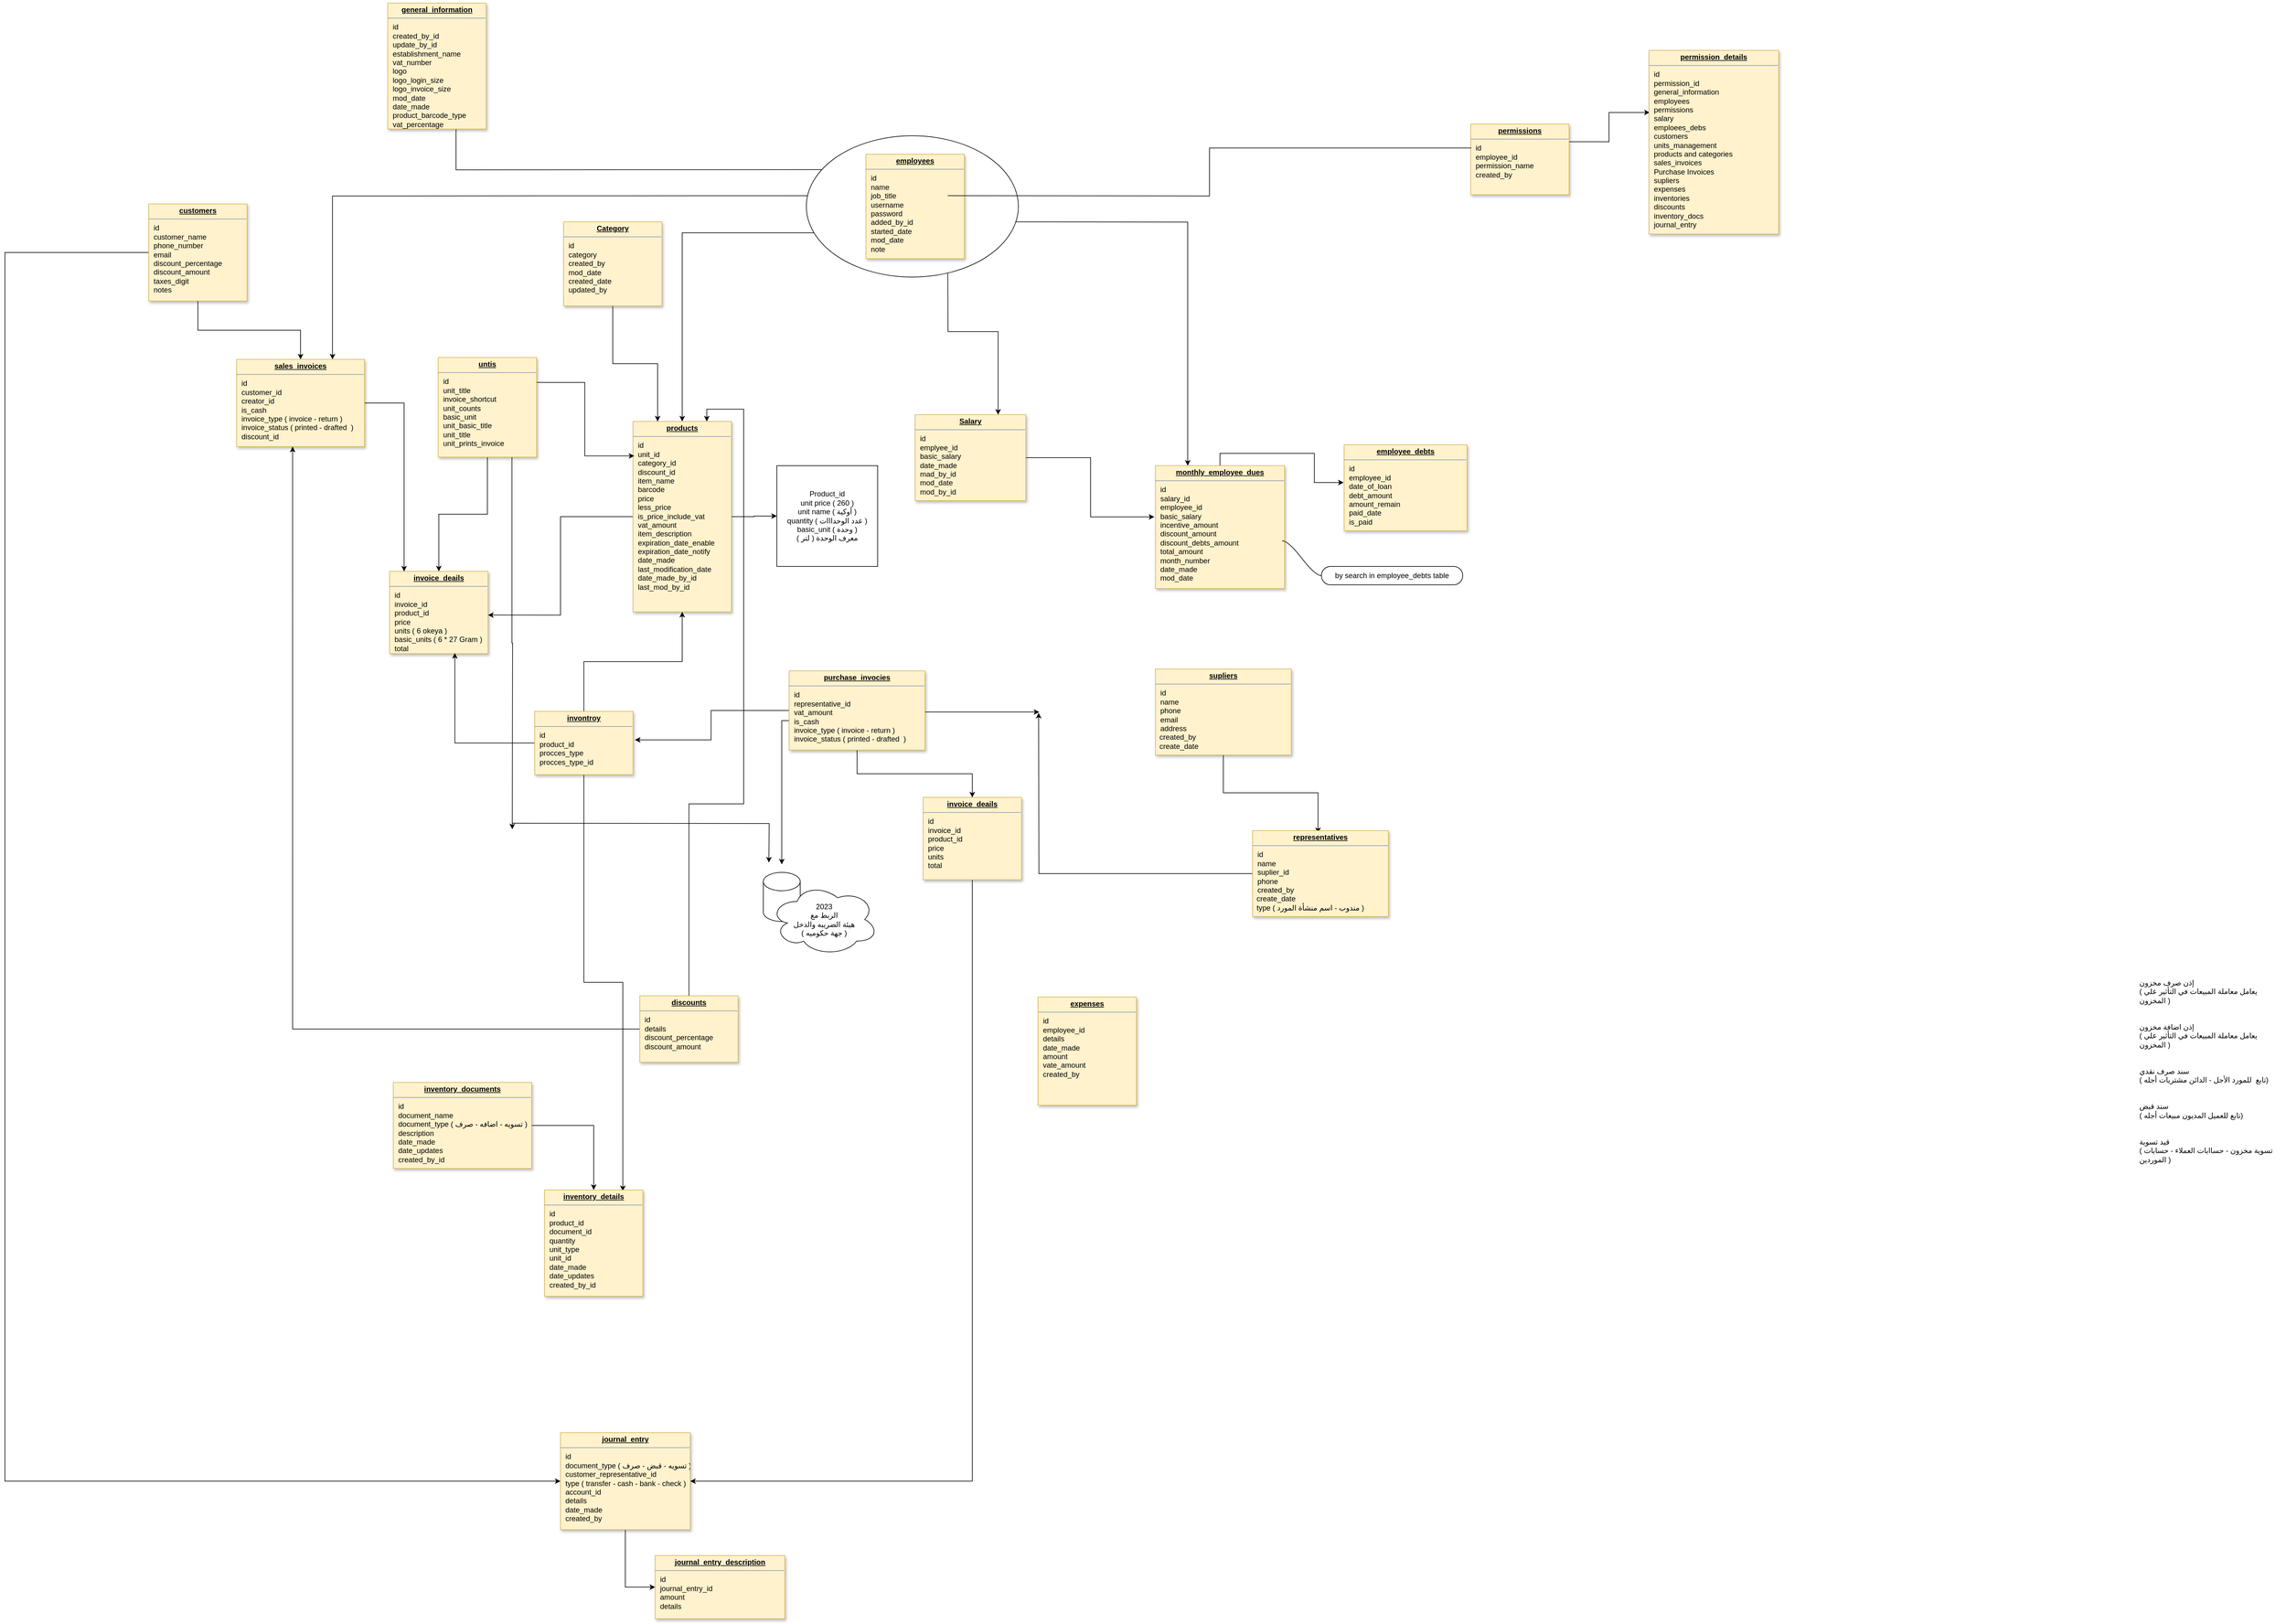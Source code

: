 <mxfile version="16.1.2" type="device"><diagram name="Page-1" id="efa7a0a1-bf9b-a30e-e6df-94a7791c09e9"><mxGraphModel dx="1239" dy="1432" grid="0" gridSize="10" guides="1" tooltips="1" connect="1" arrows="1" fold="1" page="1" pageScale="1" pageWidth="826" pageHeight="1169" background="none" math="0" shadow="0"><root><mxCell id="0"/><mxCell id="1" parent="0"/><mxCell id="g5DZDyLMwVJiJ7S4zYpA-35" style="edgeStyle=orthogonalEdgeStyle;rounded=0;orthogonalLoop=1;jettySize=auto;html=1;entryX=1;entryY=0.531;entryDx=0;entryDy=0;entryPerimeter=0;" parent="1" source="25" target="g5DZDyLMwVJiJ7S4zYpA-30" edge="1"><mxGeometry relative="1" as="geometry"/></mxCell><mxCell id="agM1U8THmsUsOF_uIz8L-26" style="edgeStyle=orthogonalEdgeStyle;rounded=0;orthogonalLoop=1;jettySize=auto;html=1;entryX=0;entryY=0.5;entryDx=0;entryDy=0;" parent="1" source="25" target="agM1U8THmsUsOF_uIz8L-25" edge="1"><mxGeometry relative="1" as="geometry"/></mxCell><mxCell id="25" value="&lt;p style=&quot;margin: 0px ; margin-top: 4px ; text-align: center ; text-decoration: underline&quot;&gt;&lt;strong&gt;products&lt;/strong&gt;&lt;/p&gt;&lt;hr&gt;&lt;p style=&quot;margin: 0px ; margin-left: 8px&quot;&gt;id&lt;/p&gt;&lt;p style=&quot;margin: 0px ; margin-left: 8px&quot;&gt;unit_id&lt;/p&gt;&lt;p style=&quot;margin: 0px ; margin-left: 8px&quot;&gt;category_id&lt;/p&gt;&lt;p style=&quot;margin: 0px ; margin-left: 8px&quot;&gt;discount_id&lt;/p&gt;&lt;p style=&quot;margin: 0px ; margin-left: 8px&quot;&gt;item_name&lt;/p&gt;&lt;p style=&quot;margin: 0px ; margin-left: 8px&quot;&gt;barcode&lt;/p&gt;&lt;p style=&quot;margin: 0px ; margin-left: 8px&quot;&gt;price&lt;/p&gt;&lt;p style=&quot;margin: 0px ; margin-left: 8px&quot;&gt;less_price&lt;/p&gt;&lt;p style=&quot;margin: 0px ; margin-left: 8px&quot;&gt;is_price_include_vat&lt;/p&gt;&lt;p style=&quot;margin: 0px ; margin-left: 8px&quot;&gt;vat_amount&lt;br&gt;&lt;/p&gt;&lt;p style=&quot;margin: 0px ; margin-left: 8px&quot;&gt;item_description&lt;/p&gt;&lt;p style=&quot;margin: 0px ; margin-left: 8px&quot;&gt;expiration_date_enable&lt;/p&gt;&lt;p style=&quot;margin: 0px ; margin-left: 8px&quot;&gt;expiration_date_notify&lt;/p&gt;&lt;p style=&quot;margin: 0px ; margin-left: 8px&quot;&gt;date_made&lt;/p&gt;&lt;p style=&quot;margin: 0px ; margin-left: 8px&quot;&gt;last_modification_date&lt;/p&gt;&lt;p style=&quot;margin: 0px ; margin-left: 8px&quot;&gt;date_made_by_id&lt;/p&gt;&lt;p style=&quot;margin: 0px ; margin-left: 8px&quot;&gt;last_mod_by_id&lt;/p&gt;" style="verticalAlign=top;align=left;overflow=fill;fontSize=12;fontFamily=Helvetica;html=1;strokeColor=#d6b656;shadow=1;fillColor=#fff2cc;" parent="1" vertex="1"><mxGeometry x="266" y="-5" width="160" height="310" as="geometry"/></mxCell><mxCell id="dAsor1EZ-jrBudJZbe3y-118" style="edgeStyle=orthogonalEdgeStyle;rounded=0;orthogonalLoop=1;jettySize=auto;html=1;exitX=1;exitY=0.5;exitDx=0;exitDy=0;entryX=0.25;entryY=0;entryDx=0;entryDy=0;" parent="1" target="LsxuieeftCPjgipUV3tv-124" edge="1"><mxGeometry relative="1" as="geometry"><mxPoint x="778" y="-330" as="sourcePoint"/></mxGeometry></mxCell><mxCell id="dAsor1EZ-jrBudJZbe3y-119" style="edgeStyle=orthogonalEdgeStyle;rounded=0;orthogonalLoop=1;jettySize=auto;html=1;exitX=1;exitY=0.75;exitDx=0;exitDy=0;entryX=0.75;entryY=0;entryDx=0;entryDy=0;" parent="1" target="LsxuieeftCPjgipUV3tv-123" edge="1"><mxGeometry relative="1" as="geometry"><mxPoint x="778" y="-287.5" as="sourcePoint"/></mxGeometry></mxCell><mxCell id="dAsor1EZ-jrBudJZbe3y-126" style="edgeStyle=orthogonalEdgeStyle;rounded=0;orthogonalLoop=1;jettySize=auto;html=1;exitX=1;exitY=0.25;exitDx=0;exitDy=0;entryX=0.006;entryY=0.338;entryDx=0;entryDy=0;entryPerimeter=0;startArrow=none;" parent="1" source="9G_WVA3SEdWbTQY2DzZh-62" target="dAsor1EZ-jrBudJZbe3y-125" edge="1"><mxGeometry relative="1" as="geometry"><mxPoint x="778" y="-372.5" as="sourcePoint"/></mxGeometry></mxCell><mxCell id="dAsor1EZ-jrBudJZbe3y-127" style="edgeStyle=orthogonalEdgeStyle;rounded=0;orthogonalLoop=1;jettySize=auto;html=1;exitX=0;exitY=0.547;exitDx=0;exitDy=0;entryX=0.5;entryY=0;entryDx=0;entryDy=0;exitPerimeter=0;" parent="1" target="25" edge="1"><mxGeometry relative="1" as="geometry"><Array as="points"><mxPoint x="618" y="-312"/><mxPoint x="346" y="-312"/></Array><mxPoint x="618" y="-322.01" as="sourcePoint"/></mxGeometry></mxCell><mxCell id="g5DZDyLMwVJiJ7S4zYpA-32" style="edgeStyle=orthogonalEdgeStyle;rounded=0;orthogonalLoop=1;jettySize=auto;html=1;exitX=0.25;exitY=0;exitDx=0;exitDy=0;entryX=0.694;entryY=0.397;entryDx=0;entryDy=0;entryPerimeter=0;" parent="1" target="g5DZDyLMwVJiJ7S4zYpA-31" edge="1"><mxGeometry relative="1" as="geometry"><mxPoint x="658" y="-415" as="sourcePoint"/></mxGeometry></mxCell><mxCell id="g5DZDyLMwVJiJ7S4zYpA-41" style="edgeStyle=orthogonalEdgeStyle;rounded=0;orthogonalLoop=1;jettySize=auto;html=1;exitX=0;exitY=0.25;exitDx=0;exitDy=0;entryX=0.75;entryY=0;entryDx=0;entryDy=0;" parent="1" target="g5DZDyLMwVJiJ7S4zYpA-37" edge="1"><mxGeometry relative="1" as="geometry"><mxPoint x="-260.667" y="-91" as="targetPoint"/><mxPoint x="618" y="-372.5" as="sourcePoint"/></mxGeometry></mxCell><mxCell id="dAsor1EZ-jrBudJZbe3y-117" style="edgeStyle=orthogonalEdgeStyle;rounded=0;orthogonalLoop=1;jettySize=auto;html=1;entryX=-0.009;entryY=0.417;entryDx=0;entryDy=0;entryPerimeter=0;" parent="1" source="LsxuieeftCPjgipUV3tv-123" target="LsxuieeftCPjgipUV3tv-124" edge="1"><mxGeometry relative="1" as="geometry"/></mxCell><mxCell id="LsxuieeftCPjgipUV3tv-123" value="&lt;p style=&quot;margin: 0px ; margin-top: 4px ; text-align: center ; text-decoration: underline&quot;&gt;&lt;b&gt;Salary&lt;/b&gt;&lt;/p&gt;&lt;hr&gt;&lt;p style=&quot;margin: 0px ; margin-left: 8px&quot;&gt;id&lt;/p&gt;&lt;p style=&quot;margin: 0px ; margin-left: 8px&quot;&gt;emplyee_id&lt;/p&gt;&lt;p style=&quot;margin: 0px 0px 0px 8px&quot;&gt;basic_salary&lt;/p&gt;&lt;p style=&quot;margin: 0px 0px 0px 8px&quot;&gt;date_made&lt;/p&gt;&lt;p style=&quot;margin: 0px 0px 0px 8px&quot;&gt;mad_by_id&lt;/p&gt;&lt;p style=&quot;margin: 0px 0px 0px 8px&quot;&gt;mod_date&lt;/p&gt;&lt;p style=&quot;margin: 0px 0px 0px 8px&quot;&gt;mod_by_id&lt;/p&gt;" style="verticalAlign=top;align=left;overflow=fill;fontSize=12;fontFamily=Helvetica;html=1;strokeColor=#d6b656;shadow=1;fillColor=#fff2cc;" parent="1" vertex="1"><mxGeometry x="725" y="-16" width="180" height="140" as="geometry"/></mxCell><mxCell id="dAsor1EZ-jrBudJZbe3y-120" style="edgeStyle=orthogonalEdgeStyle;rounded=0;orthogonalLoop=1;jettySize=auto;html=1;exitX=0.5;exitY=0;exitDx=0;exitDy=0;entryX=-0.004;entryY=0.439;entryDx=0;entryDy=0;entryPerimeter=0;" parent="1" source="LsxuieeftCPjgipUV3tv-124" target="dAsor1EZ-jrBudJZbe3y-105" edge="1"><mxGeometry relative="1" as="geometry"/></mxCell><mxCell id="LsxuieeftCPjgipUV3tv-124" value="&lt;p style=&quot;margin: 0px ; margin-top: 4px ; text-align: center ; text-decoration: underline&quot;&gt;&lt;b&gt;monthly_employee_dues&lt;/b&gt;&lt;/p&gt;&lt;hr&gt;&lt;p style=&quot;margin: 0px ; margin-left: 8px&quot;&gt;id&lt;/p&gt;&lt;p style=&quot;margin: 0px ; margin-left: 8px&quot;&gt;salary_id&lt;/p&gt;&lt;p style=&quot;margin: 0px ; margin-left: 8px&quot;&gt;employee_id&lt;/p&gt;&lt;p style=&quot;margin: 0px ; margin-left: 8px&quot;&gt;basic_salary&lt;/p&gt;&lt;p style=&quot;margin: 0px ; margin-left: 8px&quot;&gt;incentive_amount&lt;/p&gt;&lt;p style=&quot;margin: 0px ; margin-left: 8px&quot;&gt;discount_amount&lt;span&gt;&#9;&lt;/span&gt;&lt;/p&gt;&lt;p style=&quot;margin: 0px ; margin-left: 8px&quot;&gt;&lt;span&gt;discount_debts_amount&lt;/span&gt;&lt;br&gt;&lt;/p&gt;&lt;p style=&quot;margin: 0px ; margin-left: 8px&quot;&gt;total_amount&lt;br&gt;&lt;/p&gt;&lt;p style=&quot;margin: 0px ; margin-left: 8px&quot;&gt;month_number&lt;br&gt;&lt;/p&gt;&lt;p style=&quot;margin: 0px ; margin-left: 8px&quot;&gt;&lt;span&gt;date_made&lt;/span&gt;&lt;br&gt;&lt;/p&gt;&lt;p style=&quot;margin: 0px ; margin-left: 8px&quot;&gt;mod_date&lt;/p&gt;" style="verticalAlign=top;align=left;overflow=fill;fontSize=12;fontFamily=Helvetica;html=1;strokeColor=#d6b656;shadow=1;fillColor=#fff2cc;" parent="1" vertex="1"><mxGeometry x="1116" y="67" width="210" height="200" as="geometry"/></mxCell><mxCell id="dAsor1EZ-jrBudJZbe3y-105" value="&lt;p style=&quot;margin: 0px ; margin-top: 4px ; text-align: center ; text-decoration: underline&quot;&gt;&lt;b&gt;employee_debts&lt;/b&gt;&lt;/p&gt;&lt;hr&gt;&lt;p style=&quot;margin: 0px ; margin-left: 8px&quot;&gt;id&lt;/p&gt;&lt;p style=&quot;margin: 0px ; margin-left: 8px&quot;&gt;employee_id&lt;/p&gt;&lt;p style=&quot;margin: 0px ; margin-left: 8px&quot;&gt;&lt;span&gt;date_of_loan&lt;/span&gt;&lt;br&gt;&lt;/p&gt;&lt;p style=&quot;margin: 0px ; margin-left: 8px&quot;&gt;debt_amount&lt;/p&gt;&lt;p style=&quot;margin: 0px ; margin-left: 8px&quot;&gt;amount_remain&lt;/p&gt;&lt;p style=&quot;margin: 0px ; margin-left: 8px&quot;&gt;paid_date&lt;/p&gt;&lt;p style=&quot;margin: 0px ; margin-left: 8px&quot;&gt;is_paid&lt;/p&gt;" style="verticalAlign=top;align=left;overflow=fill;fontSize=12;fontFamily=Helvetica;html=1;strokeColor=#d6b656;shadow=1;fillColor=#fff2cc;" parent="1" vertex="1"><mxGeometry x="1423" y="33" width="200" height="140" as="geometry"/></mxCell><mxCell id="dAsor1EZ-jrBudJZbe3y-113" value="by search in employee_debts table" style="whiteSpace=wrap;html=1;rounded=1;arcSize=50;align=center;verticalAlign=middle;strokeWidth=1;autosize=1;spacing=4;treeFolding=1;treeMoving=1;newEdgeStyle={&quot;edgeStyle&quot;:&quot;entityRelationEdgeStyle&quot;,&quot;startArrow&quot;:&quot;none&quot;,&quot;endArrow&quot;:&quot;none&quot;,&quot;segment&quot;:10,&quot;curved&quot;:1};" parent="1" vertex="1"><mxGeometry x="1386" y="231" width="230" height="30" as="geometry"/></mxCell><mxCell id="dAsor1EZ-jrBudJZbe3y-114" value="" style="edgeStyle=entityRelationEdgeStyle;startArrow=none;endArrow=none;segment=10;curved=1;rounded=0;exitX=0.981;exitY=0.611;exitDx=0;exitDy=0;exitPerimeter=0;" parent="1" source="LsxuieeftCPjgipUV3tv-124" target="dAsor1EZ-jrBudJZbe3y-113" edge="1"><mxGeometry relative="1" as="geometry"><mxPoint x="1173" y="223" as="sourcePoint"/></mxGeometry></mxCell><mxCell id="dAsor1EZ-jrBudJZbe3y-125" value="&lt;p style=&quot;margin: 0px ; margin-top: 4px ; text-align: center ; text-decoration: underline&quot;&gt;&lt;b&gt;permission_details&lt;/b&gt;&lt;/p&gt;&lt;hr&gt;&lt;p style=&quot;margin: 0px ; margin-left: 8px&quot;&gt;id&lt;/p&gt;&lt;p style=&quot;margin: 0px ; margin-left: 8px&quot;&gt;permission_id&lt;/p&gt;&lt;p style=&quot;margin: 0px ; margin-left: 8px&quot;&gt;general_information&lt;/p&gt;&lt;p style=&quot;margin: 0px ; margin-left: 8px&quot;&gt;employees&lt;/p&gt;&lt;p style=&quot;margin: 0px ; margin-left: 8px&quot;&gt;permissions&lt;/p&gt;&lt;p style=&quot;margin: 0px ; margin-left: 8px&quot;&gt;salary&lt;/p&gt;&lt;p style=&quot;margin: 0px ; margin-left: 8px&quot;&gt;emploees_debs&lt;/p&gt;&lt;p style=&quot;margin: 0px ; margin-left: 8px&quot;&gt;customers&lt;/p&gt;&lt;p style=&quot;margin: 0px ; margin-left: 8px&quot;&gt;units_management&lt;/p&gt;&lt;p style=&quot;margin: 0px ; margin-left: 8px&quot;&gt;products and categories&lt;/p&gt;&lt;p style=&quot;margin: 0px ; margin-left: 8px&quot;&gt;sales_invoices&lt;/p&gt;&lt;p style=&quot;margin: 0px ; margin-left: 8px&quot;&gt;Purchase Invoices&lt;/p&gt;&lt;p style=&quot;margin: 0px ; margin-left: 8px&quot;&gt;supliers&lt;/p&gt;&lt;p style=&quot;margin: 0px ; margin-left: 8px&quot;&gt;expenses&lt;/p&gt;&lt;p style=&quot;margin: 0px ; margin-left: 8px&quot;&gt;inventories&lt;/p&gt;&lt;p style=&quot;margin: 0px ; margin-left: 8px&quot;&gt;discounts&lt;/p&gt;&lt;p style=&quot;margin: 0px ; margin-left: 8px&quot;&gt;inventory_docs&lt;/p&gt;&lt;p style=&quot;margin: 0px ; margin-left: 8px&quot;&gt;journal_entry&lt;/p&gt;" style="verticalAlign=top;align=left;overflow=fill;fontSize=12;fontFamily=Helvetica;html=1;strokeColor=#d6b656;shadow=1;fillColor=#fff2cc;" parent="1" vertex="1"><mxGeometry x="1919" y="-609" width="211" height="299" as="geometry"/></mxCell><mxCell id="g5DZDyLMwVJiJ7S4zYpA-27" style="edgeStyle=orthogonalEdgeStyle;rounded=0;orthogonalLoop=1;jettySize=auto;html=1;exitX=1;exitY=0.25;exitDx=0;exitDy=0;entryX=0.013;entryY=0.181;entryDx=0;entryDy=0;entryPerimeter=0;" parent="1" source="g5DZDyLMwVJiJ7S4zYpA-26" target="25" edge="1"><mxGeometry relative="1" as="geometry"><mxPoint x="254" y="-16" as="targetPoint"/></mxGeometry></mxCell><mxCell id="g5DZDyLMwVJiJ7S4zYpA-34" style="edgeStyle=orthogonalEdgeStyle;rounded=0;orthogonalLoop=1;jettySize=auto;html=1;entryX=0.5;entryY=0;entryDx=0;entryDy=0;" parent="1" source="g5DZDyLMwVJiJ7S4zYpA-26" target="g5DZDyLMwVJiJ7S4zYpA-30" edge="1"><mxGeometry relative="1" as="geometry"/></mxCell><mxCell id="9G_WVA3SEdWbTQY2DzZh-36" style="edgeStyle=orthogonalEdgeStyle;rounded=0;orthogonalLoop=1;jettySize=auto;html=1;exitX=0.75;exitY=1;exitDx=0;exitDy=0;" parent="1" source="g5DZDyLMwVJiJ7S4zYpA-26" edge="1"><mxGeometry relative="1" as="geometry"><mxPoint x="69.471" y="658.824" as="targetPoint"/></mxGeometry></mxCell><mxCell id="g5DZDyLMwVJiJ7S4zYpA-26" value="&lt;p style=&quot;margin: 0px ; margin-top: 4px ; text-align: center ; text-decoration: underline&quot;&gt;&lt;b&gt;untis&lt;/b&gt;&lt;/p&gt;&lt;hr&gt;&lt;p style=&quot;margin: 0px ; margin-left: 8px&quot;&gt;id&lt;/p&gt;&lt;p style=&quot;margin: 0px ; margin-left: 8px&quot;&gt;unit_title&lt;/p&gt;&lt;p style=&quot;margin: 0px ; margin-left: 8px&quot;&gt;invoice_shortcut&lt;/p&gt;&lt;p style=&quot;margin: 0px ; margin-left: 8px&quot;&gt;unit_counts&lt;/p&gt;&lt;p style=&quot;margin: 0px ; margin-left: 8px&quot;&gt;basic_unit&lt;/p&gt;&lt;p style=&quot;margin: 0px ; margin-left: 8px&quot;&gt;unit_basic_title&lt;/p&gt;&lt;p style=&quot;margin: 0px ; margin-left: 8px&quot;&gt;unit_title&lt;/p&gt;&lt;p style=&quot;margin: 0px ; margin-left: 8px&quot;&gt;unit_prints_invoice&lt;/p&gt;" style="verticalAlign=top;align=left;overflow=fill;fontSize=12;fontFamily=Helvetica;html=1;strokeColor=#d6b656;shadow=1;fillColor=#fff2cc;" parent="1" vertex="1"><mxGeometry x="-51" y="-109" width="160" height="162" as="geometry"/></mxCell><mxCell id="g5DZDyLMwVJiJ7S4zYpA-38" style="edgeStyle=orthogonalEdgeStyle;rounded=0;orthogonalLoop=1;jettySize=auto;html=1;entryX=0.5;entryY=0;entryDx=0;entryDy=0;" parent="1" source="g5DZDyLMwVJiJ7S4zYpA-29" target="g5DZDyLMwVJiJ7S4zYpA-37" edge="1"><mxGeometry relative="1" as="geometry"/></mxCell><mxCell id="9G_WVA3SEdWbTQY2DzZh-56" style="edgeStyle=orthogonalEdgeStyle;rounded=0;orthogonalLoop=1;jettySize=auto;html=1;entryX=0;entryY=0.5;entryDx=0;entryDy=0;" parent="1" source="g5DZDyLMwVJiJ7S4zYpA-29" target="9G_WVA3SEdWbTQY2DzZh-54" edge="1"><mxGeometry relative="1" as="geometry"><mxPoint x="138" y="1722" as="targetPoint"/><Array as="points"><mxPoint x="-756" y="-280"/><mxPoint x="-756" y="1720"/></Array></mxGeometry></mxCell><mxCell id="g5DZDyLMwVJiJ7S4zYpA-29" value="&lt;p style=&quot;margin: 0px ; margin-top: 4px ; text-align: center ; text-decoration: underline&quot;&gt;&lt;strong&gt;customers&lt;/strong&gt;&lt;/p&gt;&lt;hr&gt;&lt;p style=&quot;margin: 0px ; margin-left: 8px&quot;&gt;id&lt;/p&gt;&lt;p style=&quot;margin: 0px ; margin-left: 8px&quot;&gt;customer_name&lt;/p&gt;&lt;p style=&quot;margin: 0px ; margin-left: 8px&quot;&gt;phone_number&lt;/p&gt;&lt;p style=&quot;margin: 0px ; margin-left: 8px&quot;&gt;email&lt;/p&gt;&lt;p style=&quot;margin: 0px ; margin-left: 8px&quot;&gt;discount_percentage&lt;/p&gt;&lt;p style=&quot;margin: 0px ; margin-left: 8px&quot;&gt;discount_amount&lt;/p&gt;&lt;p style=&quot;margin: 0px ; margin-left: 8px&quot;&gt;taxes_digit&lt;br&gt;&lt;/p&gt;&lt;p style=&quot;margin: 0px ; margin-left: 8px&quot;&gt;notes&lt;/p&gt;" style="verticalAlign=top;align=left;overflow=fill;fontSize=12;fontFamily=Helvetica;html=1;strokeColor=#d6b656;shadow=1;fillColor=#fff2cc;" parent="1" vertex="1"><mxGeometry x="-522" y="-359" width="160" height="158" as="geometry"/></mxCell><mxCell id="g5DZDyLMwVJiJ7S4zYpA-30" value="&lt;p style=&quot;margin: 0px ; margin-top: 4px ; text-align: center ; text-decoration: underline&quot;&gt;&lt;strong&gt;invoice_deails&lt;/strong&gt;&lt;/p&gt;&lt;hr&gt;&lt;p style=&quot;margin: 0px ; margin-left: 8px&quot;&gt;id&lt;/p&gt;&lt;p style=&quot;margin: 0px ; margin-left: 8px&quot;&gt;invoice_id&lt;/p&gt;&lt;p style=&quot;margin: 0px ; margin-left: 8px&quot;&gt;product_id&lt;br&gt;&lt;/p&gt;&lt;p style=&quot;margin: 0px 0px 0px 8px&quot;&gt;&lt;span&gt;price&lt;/span&gt;&lt;br&gt;&lt;/p&gt;&lt;p style=&quot;margin: 0px 0px 0px 8px&quot;&gt;units ( 6 okeya )&amp;nbsp;&lt;/p&gt;&lt;p style=&quot;margin: 0px 0px 0px 8px&quot;&gt;&lt;span&gt;basic_units ( 6 * 27 Gram )&lt;/span&gt;&lt;/p&gt;&lt;p style=&quot;margin: 0px 0px 0px 8px&quot;&gt;total&lt;/p&gt;&lt;p style=&quot;margin: 0px 0px 0px 8px&quot;&gt;&lt;br&gt;&lt;/p&gt;" style="verticalAlign=top;align=left;overflow=fill;fontSize=12;fontFamily=Helvetica;html=1;strokeColor=#d6b656;shadow=1;fillColor=#fff2cc;" parent="1" vertex="1"><mxGeometry x="-130" y="239" width="160" height="134" as="geometry"/></mxCell><mxCell id="g5DZDyLMwVJiJ7S4zYpA-31" value="&lt;p style=&quot;margin: 0px ; margin-top: 4px ; text-align: center ; text-decoration: underline&quot;&gt;&lt;b&gt;general_information&lt;/b&gt;&lt;/p&gt;&lt;hr&gt;&lt;p style=&quot;margin: 0px ; margin-left: 8px&quot;&gt;id&lt;/p&gt;&lt;p style=&quot;margin: 0px ; margin-left: 8px&quot;&gt;created_by_id&lt;/p&gt;&lt;p style=&quot;margin: 0px ; margin-left: 8px&quot;&gt;update_by_id&lt;/p&gt;&lt;p style=&quot;margin: 0px ; margin-left: 8px&quot;&gt;establishment_name&lt;/p&gt;&lt;p style=&quot;margin: 0px ; margin-left: 8px&quot;&gt;vat_number&lt;/p&gt;&lt;p style=&quot;margin: 0px ; margin-left: 8px&quot;&gt;logo&lt;/p&gt;&lt;p style=&quot;margin: 0px ; margin-left: 8px&quot;&gt;logo_login_size&lt;/p&gt;&lt;p style=&quot;margin: 0px ; margin-left: 8px&quot;&gt;logo_invoice_size&lt;/p&gt;&lt;p style=&quot;margin: 0px ; margin-left: 8px&quot;&gt;mod_date&lt;/p&gt;&lt;p style=&quot;margin: 0px ; margin-left: 8px&quot;&gt;date_made&lt;/p&gt;&lt;p style=&quot;margin: 0px 0px 0px 8px&quot;&gt;product_barcode_type&lt;/p&gt;&lt;p style=&quot;margin: 0px 0px 0px 8px&quot;&gt;vat_percentage&lt;/p&gt;" style="verticalAlign=top;align=left;overflow=fill;fontSize=12;fontFamily=Helvetica;html=1;strokeColor=#d6b656;shadow=1;fillColor=#fff2cc;" parent="1" vertex="1"><mxGeometry x="-133" y="-686" width="160" height="205" as="geometry"/></mxCell><mxCell id="g5DZDyLMwVJiJ7S4zYpA-39" style="edgeStyle=orthogonalEdgeStyle;rounded=0;orthogonalLoop=1;jettySize=auto;html=1;entryX=0.147;entryY=0.001;entryDx=0;entryDy=0;entryPerimeter=0;" parent="1" source="g5DZDyLMwVJiJ7S4zYpA-37" target="g5DZDyLMwVJiJ7S4zYpA-30" edge="1"><mxGeometry relative="1" as="geometry"/></mxCell><mxCell id="g5DZDyLMwVJiJ7S4zYpA-37" value="&lt;p style=&quot;margin: 0px ; margin-top: 4px ; text-align: center ; text-decoration: underline&quot;&gt;&lt;strong&gt;sales_invoices&lt;/strong&gt;&lt;/p&gt;&lt;hr&gt;&lt;p style=&quot;margin: 0px ; margin-left: 8px&quot;&gt;id&lt;/p&gt;&lt;p style=&quot;margin: 0px ; margin-left: 8px&quot;&gt;customer_id&lt;/p&gt;&lt;p style=&quot;margin: 0px ; margin-left: 8px&quot;&gt;creator_id&lt;/p&gt;&lt;p style=&quot;margin: 0px ; margin-left: 8px&quot;&gt;is_cash&lt;/p&gt;&lt;p style=&quot;margin: 0px ; margin-left: 8px&quot;&gt;invoice_type ( invoice - return )&lt;/p&gt;&lt;p style=&quot;margin: 0px ; margin-left: 8px&quot;&gt;invoice_status ( printed - drafted&amp;nbsp; )&lt;/p&gt;&lt;p style=&quot;margin: 0px ; margin-left: 8px&quot;&gt;discount_id&lt;/p&gt;&lt;p style=&quot;margin: 0px ; margin-left: 8px&quot;&gt;&lt;br&gt;&lt;/p&gt;" style="verticalAlign=top;align=left;overflow=fill;fontSize=12;fontFamily=Helvetica;html=1;strokeColor=#d6b656;shadow=1;fillColor=#fff2cc;" parent="1" vertex="1"><mxGeometry x="-379" y="-106" width="208" height="142" as="geometry"/></mxCell><mxCell id="g5DZDyLMwVJiJ7S4zYpA-45" style="edgeStyle=orthogonalEdgeStyle;rounded=0;orthogonalLoop=1;jettySize=auto;html=1;entryX=0.75;entryY=0;entryDx=0;entryDy=0;" parent="1" source="g5DZDyLMwVJiJ7S4zYpA-44" target="25" edge="1"><mxGeometry relative="1" as="geometry"/></mxCell><mxCell id="g5DZDyLMwVJiJ7S4zYpA-47" style="edgeStyle=orthogonalEdgeStyle;rounded=0;orthogonalLoop=1;jettySize=auto;html=1;entryX=0.438;entryY=1;entryDx=0;entryDy=0;entryPerimeter=0;" parent="1" source="g5DZDyLMwVJiJ7S4zYpA-44" target="g5DZDyLMwVJiJ7S4zYpA-37" edge="1"><mxGeometry relative="1" as="geometry"/></mxCell><mxCell id="g5DZDyLMwVJiJ7S4zYpA-44" value="&lt;p style=&quot;margin: 0px ; margin-top: 4px ; text-align: center ; text-decoration: underline&quot;&gt;&lt;b&gt;discounts&lt;/b&gt;&lt;/p&gt;&lt;hr&gt;&lt;p style=&quot;margin: 0px ; margin-left: 8px&quot;&gt;id&lt;/p&gt;&lt;p style=&quot;margin: 0px ; margin-left: 8px&quot;&gt;details&lt;/p&gt;&lt;p style=&quot;margin: 0px ; margin-left: 8px&quot;&gt;discount_percentage&lt;/p&gt;&lt;p style=&quot;margin: 0px ; margin-left: 8px&quot;&gt;discount_amount&lt;/p&gt;" style="verticalAlign=top;align=left;overflow=fill;fontSize=12;fontFamily=Helvetica;html=1;strokeColor=#d6b656;shadow=1;fillColor=#fff2cc;" parent="1" vertex="1"><mxGeometry x="277" y="930" width="160" height="108" as="geometry"/></mxCell><mxCell id="g5DZDyLMwVJiJ7S4zYpA-48" style="edgeStyle=orthogonalEdgeStyle;rounded=0;orthogonalLoop=1;jettySize=auto;html=1;exitX=0.5;exitY=0;exitDx=0;exitDy=0;entryX=0.5;entryY=1;entryDx=0;entryDy=0;" parent="1" source="g5DZDyLMwVJiJ7S4zYpA-46" edge="1" target="25"><mxGeometry relative="1" as="geometry"><mxPoint x="329" y="314" as="targetPoint"/></mxGeometry></mxCell><mxCell id="g5DZDyLMwVJiJ7S4zYpA-49" style="edgeStyle=orthogonalEdgeStyle;rounded=0;orthogonalLoop=1;jettySize=auto;html=1;exitX=0;exitY=0.5;exitDx=0;exitDy=0;entryX=0.663;entryY=0.993;entryDx=0;entryDy=0;entryPerimeter=0;" parent="1" source="g5DZDyLMwVJiJ7S4zYpA-46" target="g5DZDyLMwVJiJ7S4zYpA-30" edge="1"><mxGeometry relative="1" as="geometry"/></mxCell><mxCell id="9G_WVA3SEdWbTQY2DzZh-33" style="edgeStyle=orthogonalEdgeStyle;rounded=0;orthogonalLoop=1;jettySize=auto;html=1;" parent="1" edge="1"><mxGeometry relative="1" as="geometry"><mxPoint x="69" y="649" as="sourcePoint"/><mxPoint x="487" y="713" as="targetPoint"/></mxGeometry></mxCell><mxCell id="9G_WVA3SEdWbTQY2DzZh-53" style="edgeStyle=orthogonalEdgeStyle;rounded=0;orthogonalLoop=1;jettySize=auto;html=1;entryX=0.796;entryY=0.011;entryDx=0;entryDy=0;entryPerimeter=0;" parent="1" source="g5DZDyLMwVJiJ7S4zYpA-46" target="9G_WVA3SEdWbTQY2DzZh-51" edge="1"><mxGeometry relative="1" as="geometry"/></mxCell><mxCell id="g5DZDyLMwVJiJ7S4zYpA-46" value="&lt;p style=&quot;margin: 0px ; margin-top: 4px ; text-align: center ; text-decoration: underline&quot;&gt;&lt;strong&gt;invontroy&lt;/strong&gt;&lt;/p&gt;&lt;hr&gt;&lt;p style=&quot;margin: 0px ; margin-left: 8px&quot;&gt;id&lt;/p&gt;&lt;p style=&quot;margin: 0px ; margin-left: 8px&quot;&gt;product_id&lt;br&gt;&lt;/p&gt;&lt;p style=&quot;margin: 0px 0px 0px 8px&quot;&gt;procces_type&lt;/p&gt;&lt;p style=&quot;margin: 0px 0px 0px 8px&quot;&gt;procces_type_id&lt;/p&gt;" style="verticalAlign=top;align=left;overflow=fill;fontSize=12;fontFamily=Helvetica;html=1;strokeColor=#d6b656;shadow=1;fillColor=#fff2cc;" parent="1" vertex="1"><mxGeometry x="106" y="467" width="160" height="103" as="geometry"/></mxCell><mxCell id="g5DZDyLMwVJiJ7S4zYpA-51" style="edgeStyle=orthogonalEdgeStyle;rounded=0;orthogonalLoop=1;jettySize=auto;html=1;entryX=1.019;entryY=0.45;entryDx=0;entryDy=0;entryPerimeter=0;" parent="1" source="g5DZDyLMwVJiJ7S4zYpA-50" target="g5DZDyLMwVJiJ7S4zYpA-46" edge="1"><mxGeometry relative="1" as="geometry"/></mxCell><mxCell id="9G_WVA3SEdWbTQY2DzZh-34" style="edgeStyle=orthogonalEdgeStyle;rounded=0;orthogonalLoop=1;jettySize=auto;html=1;" parent="1" source="g5DZDyLMwVJiJ7S4zYpA-50" edge="1"><mxGeometry relative="1" as="geometry"><mxPoint x="508" y="716" as="targetPoint"/><Array as="points"><mxPoint x="508" y="482"/></Array></mxGeometry></mxCell><mxCell id="9G_WVA3SEdWbTQY2DzZh-40" style="edgeStyle=orthogonalEdgeStyle;rounded=0;orthogonalLoop=1;jettySize=auto;html=1;entryX=0.5;entryY=0;entryDx=0;entryDy=0;" parent="1" source="g5DZDyLMwVJiJ7S4zYpA-50" target="9G_WVA3SEdWbTQY2DzZh-39" edge="1"><mxGeometry relative="1" as="geometry"/></mxCell><mxCell id="9G_WVA3SEdWbTQY2DzZh-41" style="edgeStyle=orthogonalEdgeStyle;rounded=0;orthogonalLoop=1;jettySize=auto;html=1;" parent="1" source="g5DZDyLMwVJiJ7S4zYpA-50" edge="1"><mxGeometry relative="1" as="geometry"><mxPoint x="927" y="468" as="targetPoint"/><Array as="points"><mxPoint x="916" y="468"/><mxPoint x="916" y="468"/></Array></mxGeometry></mxCell><mxCell id="g5DZDyLMwVJiJ7S4zYpA-50" value="&lt;p style=&quot;margin: 0px ; margin-top: 4px ; text-align: center ; text-decoration: underline&quot;&gt;&lt;strong&gt;purchase_invocies&lt;/strong&gt;&lt;/p&gt;&lt;hr&gt;&lt;p style=&quot;margin: 0px ; margin-left: 8px&quot;&gt;id&lt;/p&gt;&lt;p style=&quot;margin: 0px ; margin-left: 8px&quot;&gt;representative_id&lt;/p&gt;&lt;p style=&quot;margin: 0px ; margin-left: 8px&quot;&gt;vat_amount&lt;/p&gt;&lt;p style=&quot;margin: 0px ; margin-left: 8px&quot;&gt;is_cash&lt;/p&gt;&lt;p style=&quot;margin: 0px 0px 0px 8px&quot;&gt;invoice_type ( invoice - return )&lt;/p&gt;&lt;p style=&quot;margin: 0px 0px 0px 8px&quot;&gt;invoice_status ( printed - drafted&amp;nbsp; )&lt;/p&gt;&lt;div&gt;&lt;br&gt;&lt;/div&gt;" style="verticalAlign=top;align=left;overflow=fill;fontSize=12;fontFamily=Helvetica;html=1;strokeColor=#d6b656;shadow=1;fillColor=#fff2cc;" parent="1" vertex="1"><mxGeometry x="520" y="401" width="221" height="129" as="geometry"/></mxCell><mxCell id="9G_WVA3SEdWbTQY2DzZh-26" style="edgeStyle=orthogonalEdgeStyle;rounded=0;orthogonalLoop=1;jettySize=auto;html=1;entryX=0.25;entryY=0;entryDx=0;entryDy=0;" parent="1" source="9G_WVA3SEdWbTQY2DzZh-25" target="25" edge="1"><mxGeometry relative="1" as="geometry"/></mxCell><mxCell id="9G_WVA3SEdWbTQY2DzZh-25" value="&lt;p style=&quot;margin: 0px ; margin-top: 4px ; text-align: center ; text-decoration: underline&quot;&gt;&lt;b&gt;Category&lt;/b&gt;&lt;/p&gt;&lt;hr&gt;&lt;p style=&quot;margin: 0px ; margin-left: 8px&quot;&gt;id&lt;/p&gt;&lt;p style=&quot;margin: 0px ; margin-left: 8px&quot;&gt;category&lt;/p&gt;&lt;p style=&quot;margin: 0px ; margin-left: 8px&quot;&gt;created_by&lt;/p&gt;&lt;p style=&quot;margin: 0px ; margin-left: 8px&quot;&gt;mod_date&lt;/p&gt;&lt;p style=&quot;margin: 0px ; margin-left: 8px&quot;&gt;created_date&lt;/p&gt;&lt;p style=&quot;margin: 0px ; margin-left: 8px&quot;&gt;updated_by&lt;br&gt;&lt;/p&gt;" style="verticalAlign=top;align=left;overflow=fill;fontSize=12;fontFamily=Helvetica;html=1;strokeColor=#d6b656;shadow=1;fillColor=#fff2cc;" parent="1" vertex="1"><mxGeometry x="153" y="-330" width="160" height="137" as="geometry"/></mxCell><mxCell id="9G_WVA3SEdWbTQY2DzZh-30" value="" style="shape=cylinder3;whiteSpace=wrap;html=1;boundedLbl=1;backgroundOutline=1;size=15;" parent="1" vertex="1"><mxGeometry x="478" y="729" width="60" height="80" as="geometry"/></mxCell><mxCell id="9G_WVA3SEdWbTQY2DzZh-31" value="2023&lt;br&gt;الربط مع&lt;br&gt;هيئة الضريبه والدخل&lt;br&gt;( جهة حكوميه )" style="ellipse;shape=cloud;whiteSpace=wrap;html=1;" parent="1" vertex="1"><mxGeometry x="489" y="747" width="176" height="117.33" as="geometry"/></mxCell><mxCell id="9G_WVA3SEdWbTQY2DzZh-55" style="edgeStyle=orthogonalEdgeStyle;rounded=0;orthogonalLoop=1;jettySize=auto;html=1;exitX=0.5;exitY=1;exitDx=0;exitDy=0;entryX=1;entryY=0.5;entryDx=0;entryDy=0;" parent="1" source="9G_WVA3SEdWbTQY2DzZh-39" target="9G_WVA3SEdWbTQY2DzZh-54" edge="1"><mxGeometry relative="1" as="geometry"/></mxCell><mxCell id="9G_WVA3SEdWbTQY2DzZh-39" value="&lt;p style=&quot;margin: 0px ; margin-top: 4px ; text-align: center ; text-decoration: underline&quot;&gt;&lt;strong&gt;invoice_deails&lt;/strong&gt;&lt;/p&gt;&lt;hr&gt;&lt;p style=&quot;margin: 0px ; margin-left: 8px&quot;&gt;id&lt;/p&gt;&lt;p style=&quot;margin: 0px ; margin-left: 8px&quot;&gt;invoice_id&lt;/p&gt;&lt;p style=&quot;margin: 0px ; margin-left: 8px&quot;&gt;product_id&lt;br&gt;&lt;/p&gt;&lt;p style=&quot;margin: 0px 0px 0px 8px&quot;&gt;&lt;span&gt;price&lt;/span&gt;&lt;br&gt;&lt;/p&gt;&lt;p style=&quot;margin: 0px 0px 0px 8px&quot;&gt;units&lt;/p&gt;&lt;p style=&quot;margin: 0px 0px 0px 8px&quot;&gt;total&lt;/p&gt;&lt;p style=&quot;margin: 0px 0px 0px 8px&quot;&gt;&lt;br&gt;&lt;/p&gt;" style="verticalAlign=top;align=left;overflow=fill;fontSize=12;fontFamily=Helvetica;html=1;strokeColor=#d6b656;shadow=1;fillColor=#fff2cc;" parent="1" vertex="1"><mxGeometry x="738" y="607" width="160" height="134" as="geometry"/></mxCell><mxCell id="9G_WVA3SEdWbTQY2DzZh-44" style="edgeStyle=orthogonalEdgeStyle;rounded=0;orthogonalLoop=1;jettySize=auto;html=1;entryX=0.482;entryY=0.029;entryDx=0;entryDy=0;entryPerimeter=0;" parent="1" source="9G_WVA3SEdWbTQY2DzZh-42" target="9G_WVA3SEdWbTQY2DzZh-45" edge="1"><mxGeometry relative="1" as="geometry"><mxPoint x="1226.5" y="653.333" as="targetPoint"/></mxGeometry></mxCell><mxCell id="9G_WVA3SEdWbTQY2DzZh-42" value="&lt;p style=&quot;margin: 0px ; margin-top: 4px ; text-align: center ; text-decoration: underline&quot;&gt;&lt;strong&gt;supliers&lt;/strong&gt;&lt;/p&gt;&lt;hr&gt;&lt;p style=&quot;margin: 0px ; margin-left: 8px&quot;&gt;id&lt;/p&gt;&lt;p style=&quot;margin: 0px ; margin-left: 8px&quot;&gt;name&lt;br&gt;&lt;/p&gt;&lt;p style=&quot;margin: 0px ; margin-left: 8px&quot;&gt;phone&lt;br&gt;&lt;/p&gt;&lt;p style=&quot;margin: 0px ; margin-left: 8px&quot;&gt;email&lt;/p&gt;&lt;p style=&quot;margin: 0px ; margin-left: 8px&quot;&gt;address&lt;/p&gt;&lt;div&gt;&amp;nbsp; created_by&lt;/div&gt;&lt;div&gt;&amp;nbsp; create_date&lt;/div&gt;" style="verticalAlign=top;align=left;overflow=fill;fontSize=12;fontFamily=Helvetica;html=1;strokeColor=#d6b656;shadow=1;fillColor=#fff2cc;" parent="1" vertex="1"><mxGeometry x="1116" y="398" width="221" height="140" as="geometry"/></mxCell><mxCell id="9G_WVA3SEdWbTQY2DzZh-46" style="edgeStyle=orthogonalEdgeStyle;rounded=0;orthogonalLoop=1;jettySize=auto;html=1;" parent="1" source="9G_WVA3SEdWbTQY2DzZh-45" edge="1"><mxGeometry relative="1" as="geometry"><mxPoint x="925.941" y="469.412" as="targetPoint"/></mxGeometry></mxCell><mxCell id="9G_WVA3SEdWbTQY2DzZh-45" value="&lt;p style=&quot;margin: 4px 0px 0px ; text-align: center&quot;&gt;&lt;b&gt;&lt;u&gt;representatives&lt;/u&gt;&lt;/b&gt;&lt;br&gt;&lt;/p&gt;&lt;hr&gt;&lt;p style=&quot;margin: 0px ; margin-left: 8px&quot;&gt;id&lt;/p&gt;&lt;p style=&quot;margin: 0px ; margin-left: 8px&quot;&gt;name&lt;br&gt;&lt;/p&gt;&lt;p style=&quot;margin: 0px ; margin-left: 8px&quot;&gt;suplier_id&lt;/p&gt;&lt;p style=&quot;margin: 0px ; margin-left: 8px&quot;&gt;phone&lt;br&gt;&lt;/p&gt;&lt;p style=&quot;margin: 0px ; margin-left: 8px&quot;&gt;&lt;span&gt;created_by&lt;/span&gt;&lt;br&gt;&lt;/p&gt;&lt;div&gt;&amp;nbsp; create_date&lt;/div&gt;&lt;div&gt;&amp;nbsp; type ( مندوب - اسم منشأة المورد )&lt;/div&gt;" style="verticalAlign=top;align=left;overflow=fill;fontSize=12;fontFamily=Helvetica;html=1;strokeColor=#d6b656;shadow=1;fillColor=#fff2cc;" parent="1" vertex="1"><mxGeometry x="1274" y="661" width="221" height="140" as="geometry"/></mxCell><mxCell id="9G_WVA3SEdWbTQY2DzZh-50" style="edgeStyle=orthogonalEdgeStyle;rounded=0;orthogonalLoop=1;jettySize=auto;html=1;entryX=0.5;entryY=0;entryDx=0;entryDy=0;" parent="1" source="9G_WVA3SEdWbTQY2DzZh-47" target="9G_WVA3SEdWbTQY2DzZh-51" edge="1"><mxGeometry relative="1" as="geometry"><mxPoint x="197.667" y="1241.667" as="targetPoint"/></mxGeometry></mxCell><mxCell id="9G_WVA3SEdWbTQY2DzZh-47" value="&lt;p style=&quot;margin: 4px 0px 0px ; text-align: center&quot;&gt;&lt;b&gt;&lt;u&gt;inventory_documents&lt;/u&gt;&lt;/b&gt;&lt;br&gt;&lt;/p&gt;&lt;hr&gt;&lt;p style=&quot;margin: 0px ; margin-left: 8px&quot;&gt;id&lt;/p&gt;&lt;p style=&quot;margin: 0px ; margin-left: 8px&quot;&gt;document_name&amp;nbsp;&lt;/p&gt;&lt;p style=&quot;margin: 0px ; margin-left: 8px&quot;&gt;document_type ( تسويه - اضافه - صرف )&amp;nbsp;&lt;/p&gt;&lt;p style=&quot;margin: 0px ; margin-left: 8px&quot;&gt;description&lt;/p&gt;&lt;p style=&quot;margin: 0px 0px 0px 8px&quot;&gt;date_made&lt;/p&gt;&lt;p style=&quot;margin: 0px 0px 0px 8px&quot;&gt;date_updates&lt;/p&gt;&lt;p style=&quot;margin: 0px 0px 0px 8px&quot;&gt;created_by_id&lt;/p&gt;" style="verticalAlign=top;align=left;overflow=fill;fontSize=12;fontFamily=Helvetica;html=1;strokeColor=#d6b656;shadow=1;fillColor=#fff2cc;" parent="1" vertex="1"><mxGeometry x="-124" y="1071" width="225" height="140" as="geometry"/></mxCell><mxCell id="9G_WVA3SEdWbTQY2DzZh-51" value="&lt;p style=&quot;margin: 0px ; margin-top: 4px ; text-align: center ; text-decoration: underline&quot;&gt;&lt;b&gt;&lt;u&gt;inventory_details&lt;/u&gt;&lt;/b&gt;&lt;br&gt;&lt;/p&gt;&lt;hr&gt;&lt;p style=&quot;margin: 0px ; margin-left: 8px&quot;&gt;id&lt;/p&gt;&lt;p style=&quot;margin: 0px ; margin-left: 8px&quot;&gt;product_id&lt;/p&gt;&lt;p style=&quot;margin: 0px ; margin-left: 8px&quot;&gt;document_id&lt;/p&gt;&lt;p style=&quot;margin: 0px ; margin-left: 8px&quot;&gt;quantity&lt;/p&gt;&lt;p style=&quot;margin: 0px ; margin-left: 8px&quot;&gt;unit_type&lt;/p&gt;&lt;p style=&quot;margin: 0px ; margin-left: 8px&quot;&gt;unit_id&lt;/p&gt;&lt;p style=&quot;margin: 0px ; margin-left: 8px&quot;&gt;date_made&lt;/p&gt;&lt;p style=&quot;margin: 0px ; margin-left: 8px&quot;&gt;date_updates&lt;/p&gt;&lt;p style=&quot;margin: 0px ; margin-left: 8px&quot;&gt;created_by_id&lt;/p&gt;" style="verticalAlign=top;align=left;overflow=fill;fontSize=12;fontFamily=Helvetica;html=1;strokeColor=#d6b656;shadow=1;fillColor=#fff2cc;" parent="1" vertex="1"><mxGeometry x="122" y="1246" width="160" height="173" as="geometry"/></mxCell><mxCell id="9G_WVA3SEdWbTQY2DzZh-58" style="edgeStyle=orthogonalEdgeStyle;rounded=0;orthogonalLoop=1;jettySize=auto;html=1;entryX=0;entryY=0.5;entryDx=0;entryDy=0;" parent="1" source="9G_WVA3SEdWbTQY2DzZh-54" target="9G_WVA3SEdWbTQY2DzZh-57" edge="1"><mxGeometry relative="1" as="geometry"/></mxCell><mxCell id="9G_WVA3SEdWbTQY2DzZh-54" value="&lt;p style=&quot;margin: 0px ; margin-top: 4px ; text-align: center ; text-decoration: underline&quot;&gt;&lt;b&gt;&lt;u&gt;journal_entry&lt;/u&gt;&lt;/b&gt;&lt;br&gt;&lt;/p&gt;&lt;hr&gt;&lt;p style=&quot;margin: 0px ; margin-left: 8px&quot;&gt;id&lt;/p&gt;&lt;p style=&quot;margin: 0px ; margin-left: 8px&quot;&gt;document_type ( تسويه - قبض - صرف )&lt;/p&gt;&lt;p style=&quot;margin: 0px ; margin-left: 8px&quot;&gt;customer_representative_id&lt;/p&gt;&lt;p style=&quot;margin: 0px ; margin-left: 8px&quot;&gt;type ( transfer - cash - bank - check )&amp;nbsp;&lt;br&gt;&lt;/p&gt;&lt;p style=&quot;margin: 0px ; margin-left: 8px&quot;&gt;account_id&lt;/p&gt;&lt;p style=&quot;margin: 0px ; margin-left: 8px&quot;&gt;details&lt;/p&gt;&lt;p style=&quot;margin: 0px ; margin-left: 8px&quot;&gt;date_made&lt;/p&gt;&lt;p style=&quot;margin: 0px ; margin-left: 8px&quot;&gt;created_by&lt;/p&gt;" style="verticalAlign=top;align=left;overflow=fill;fontSize=12;fontFamily=Helvetica;html=1;strokeColor=#d6b656;shadow=1;fillColor=#fff2cc;" parent="1" vertex="1"><mxGeometry x="148" y="1641" width="211" height="158" as="geometry"/></mxCell><mxCell id="9G_WVA3SEdWbTQY2DzZh-57" value="&lt;p style=&quot;margin: 0px ; margin-top: 4px ; text-align: center ; text-decoration: underline&quot;&gt;&lt;b&gt;&lt;u&gt;journal_entry_description&lt;/u&gt;&lt;/b&gt;&lt;br&gt;&lt;/p&gt;&lt;hr&gt;&lt;p style=&quot;margin: 0px ; margin-left: 8px&quot;&gt;id&lt;/p&gt;&lt;p style=&quot;margin: 0px ; margin-left: 8px&quot;&gt;journal_entry_id&lt;/p&gt;&lt;p style=&quot;margin: 0px ; margin-left: 8px&quot;&gt;amount&lt;/p&gt;&lt;p style=&quot;margin: 0px ; margin-left: 8px&quot;&gt;details&lt;/p&gt;&lt;p style=&quot;margin: 0px ; margin-left: 8px&quot;&gt;&lt;br&gt;&lt;/p&gt;" style="verticalAlign=top;align=left;overflow=fill;fontSize=12;fontFamily=Helvetica;html=1;strokeColor=#d6b656;shadow=1;fillColor=#fff2cc;" parent="1" vertex="1"><mxGeometry x="302" y="1841" width="211" height="103" as="geometry"/></mxCell><mxCell id="9G_WVA3SEdWbTQY2DzZh-60" value="" style="ellipse;whiteSpace=wrap;html=1;" parent="1" vertex="1"><mxGeometry x="548" y="-470" width="345" height="230" as="geometry"/></mxCell><mxCell id="9G_WVA3SEdWbTQY2DzZh-61" value="&lt;p style=&quot;margin: 0px ; margin-top: 4px ; text-align: center ; text-decoration: underline&quot;&gt;&lt;b&gt;employees&lt;/b&gt;&lt;/p&gt;&lt;hr&gt;&lt;p style=&quot;margin: 0px ; margin-left: 8px&quot;&gt;id&lt;/p&gt;&lt;p style=&quot;margin: 0px ; margin-left: 8px&quot;&gt;name&lt;/p&gt;&lt;p style=&quot;margin: 0px ; margin-left: 8px&quot;&gt;job_title&lt;/p&gt;&lt;p style=&quot;margin: 0px ; margin-left: 8px&quot;&gt;username&lt;br&gt;&lt;/p&gt;&lt;p style=&quot;margin: 0px ; margin-left: 8px&quot;&gt;password&lt;/p&gt;&lt;p style=&quot;margin: 0px ; margin-left: 8px&quot;&gt;added_by_id&lt;/p&gt;&lt;p style=&quot;margin: 0px ; margin-left: 8px&quot;&gt;started_date&lt;br&gt;&lt;/p&gt;&lt;p style=&quot;margin: 0px ; margin-left: 8px&quot;&gt;mod_date&lt;/p&gt;&lt;p style=&quot;margin: 0px ; margin-left: 8px&quot;&gt;note&lt;/p&gt;&lt;p style=&quot;margin: 0px ; margin-left: 8px&quot;&gt;&lt;br&gt;&lt;/p&gt;" style="verticalAlign=top;align=left;overflow=fill;fontSize=12;fontFamily=Helvetica;html=1;strokeColor=#d6b656;shadow=1;fillColor=#fff2cc;" parent="1" vertex="1"><mxGeometry x="645" y="-440" width="160" height="170" as="geometry"/></mxCell><mxCell id="9G_WVA3SEdWbTQY2DzZh-62" value="&lt;p style=&quot;margin: 0px ; margin-top: 4px ; text-align: center ; text-decoration: underline&quot;&gt;&lt;b&gt;permissions&lt;/b&gt;&lt;/p&gt;&lt;hr&gt;&lt;p style=&quot;margin: 0px ; margin-left: 8px&quot;&gt;id&lt;/p&gt;&lt;p style=&quot;margin: 0px ; margin-left: 8px&quot;&gt;employee_id&lt;/p&gt;&lt;p style=&quot;margin: 0px ; margin-left: 8px&quot;&gt;permission_name&lt;/p&gt;&lt;p style=&quot;margin: 0px ; margin-left: 8px&quot;&gt;created_by&lt;/p&gt;&lt;p style=&quot;margin: 0px ; margin-left: 8px&quot;&gt;&lt;br&gt;&lt;/p&gt;" style="verticalAlign=top;align=left;overflow=fill;fontSize=12;fontFamily=Helvetica;html=1;strokeColor=#d6b656;shadow=1;fillColor=#fff2cc;" parent="1" vertex="1"><mxGeometry x="1629" y="-489" width="160" height="115" as="geometry"/></mxCell><mxCell id="9G_WVA3SEdWbTQY2DzZh-63" value="" style="edgeStyle=orthogonalEdgeStyle;rounded=0;orthogonalLoop=1;jettySize=auto;html=1;exitX=1;exitY=0.25;exitDx=0;exitDy=0;entryX=0.006;entryY=0.338;entryDx=0;entryDy=0;entryPerimeter=0;endArrow=none;" parent="1" target="9G_WVA3SEdWbTQY2DzZh-62" edge="1"><mxGeometry relative="1" as="geometry"><mxPoint x="778" y="-372.5" as="sourcePoint"/><mxPoint x="1854.96" y="-407.256" as="targetPoint"/></mxGeometry></mxCell><mxCell id="9G_WVA3SEdWbTQY2DzZh-64" value="&lt;p style=&quot;margin: 0px ; margin-top: 4px ; text-align: center ; text-decoration: underline&quot;&gt;&lt;b&gt;expenses&lt;/b&gt;&lt;/p&gt;&lt;hr&gt;&lt;p style=&quot;margin: 0px ; margin-left: 8px&quot;&gt;id&lt;/p&gt;&lt;p style=&quot;margin: 0px ; margin-left: 8px&quot;&gt;employee_id&lt;/p&gt;&lt;p style=&quot;margin: 0px ; margin-left: 8px&quot;&gt;details&lt;/p&gt;&lt;p style=&quot;margin: 0px ; margin-left: 8px&quot;&gt;date_made&lt;/p&gt;&lt;p style=&quot;margin: 0px ; margin-left: 8px&quot;&gt;amount&lt;/p&gt;&lt;p style=&quot;margin: 0px ; margin-left: 8px&quot;&gt;vate_amount&lt;/p&gt;&lt;p style=&quot;margin: 0px ; margin-left: 8px&quot;&gt;created_by&lt;/p&gt;&lt;p style=&quot;margin: 0px ; margin-left: 8px&quot;&gt;&lt;br&gt;&lt;/p&gt;" style="verticalAlign=top;align=left;overflow=fill;fontSize=12;fontFamily=Helvetica;html=1;strokeColor=#d6b656;shadow=1;fillColor=#fff2cc;" parent="1" vertex="1"><mxGeometry x="925" y="932" width="160" height="176" as="geometry"/></mxCell><mxCell id="9G_WVA3SEdWbTQY2DzZh-65" value="إذن صرف مخزون&#10;( يعامل معاملة المبيعات في التأثير علي المخزون )&#10;&#10;&#10;إذن اضافة مخزون&#10;( يعامل معاملة المبيعات في التأثير علي المخزون )&#10;&#10;&#10;سند صرف نقدي&#10;( تابع  للمورد الأجل - الدائن مشتريات أجله)&#10;&#10;&#10;سند قبض&#10;( تابع للعميل المديون مبيعات أجله)&#10;&#10;&#10;قيد تسوية&#10;( تسوية مخزون - حساابات العملاء - حسابات الموردين )" style="text;whiteSpace=wrap;html=1;" parent="1" vertex="1"><mxGeometry x="2715.004" y="895.003" width="239" height="266" as="geometry"/></mxCell><mxCell id="agM1U8THmsUsOF_uIz8L-25" value="Product_id&lt;br&gt;unit price ( 260 )&lt;br&gt;unit name ( أوكية )&lt;br&gt;quantity ( عدد الوحدااات )&lt;br&gt;basic_unit ( وحدة )&lt;br&gt;معرف الوحدة ( لتر )" style="whiteSpace=wrap;html=1;aspect=fixed;" parent="1" vertex="1"><mxGeometry x="500" y="67" width="164" height="164" as="geometry"/></mxCell></root></mxGraphModel></diagram></mxfile>